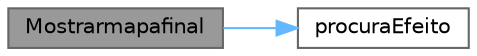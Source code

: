 digraph "Mostrarmapafinal"
{
 // LATEX_PDF_SIZE
  bgcolor="transparent";
  edge [fontname=Helvetica,fontsize=10,labelfontname=Helvetica,labelfontsize=10];
  node [fontname=Helvetica,fontsize=10,shape=box,height=0.2,width=0.4];
  rankdir="LR";
  Node1 [id="Node000001",label="Mostrarmapafinal",height=0.2,width=0.4,color="gray40", fillcolor="grey60", style="filled", fontcolor="black",tooltip="funcao para printar o mapa com as antenas e os efeitos"];
  Node1 -> Node2 [id="edge1_Node000001_Node000002",color="steelblue1",style="solid",tooltip=" "];
  Node2 [id="Node000002",label="procuraEfeito",height=0.2,width=0.4,color="grey40", fillcolor="white", style="filled",URL="$funcoes_8c.html#ab8974ce6a0382d5efc4546a6b6ccaaac",tooltip="funcao para procurar uma antena"];
}
